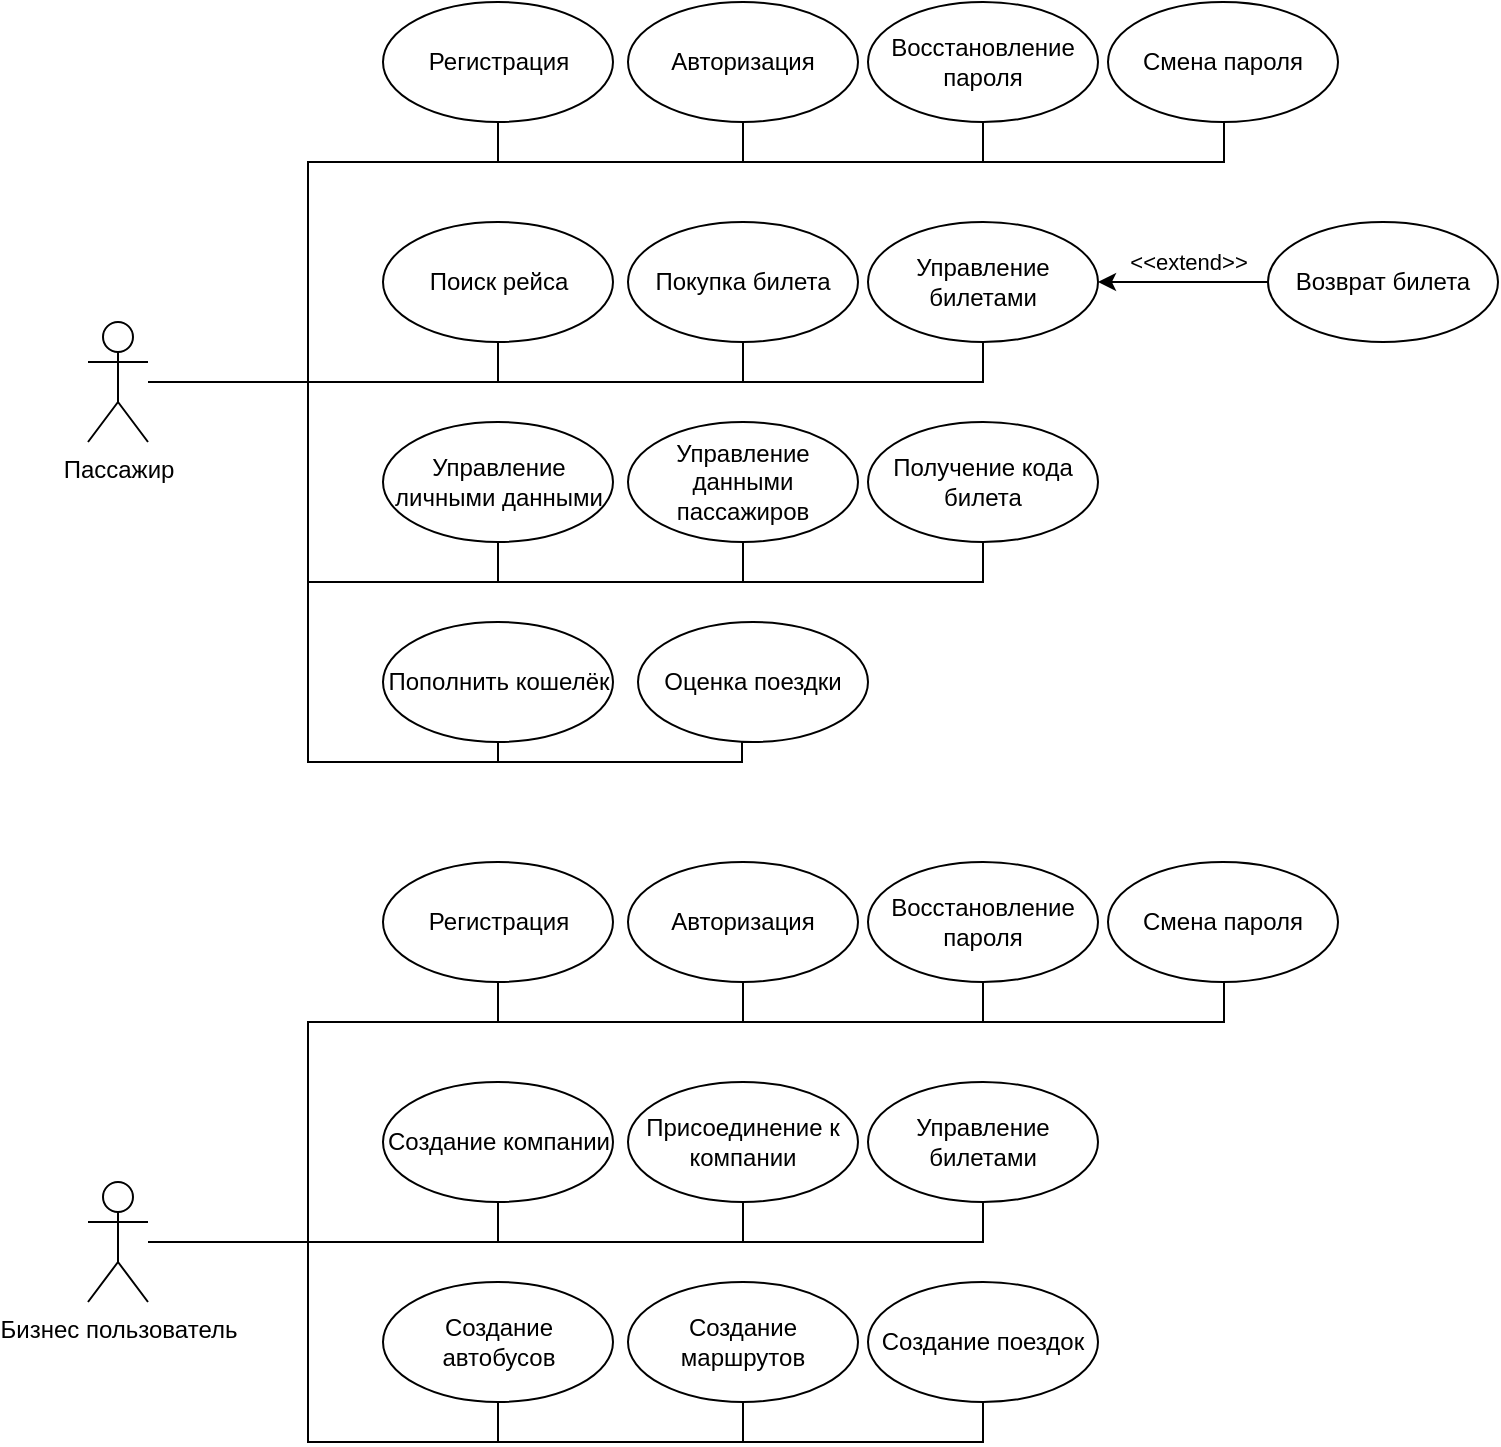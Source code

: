 <mxfile version="18.1.1" type="github">
  <diagram id="bhWJjHYsQp80wAiTMl3r" name="Page-1">
    <mxGraphModel dx="1422" dy="762" grid="0" gridSize="10" guides="1" tooltips="1" connect="1" arrows="1" fold="1" page="1" pageScale="1" pageWidth="1169" pageHeight="827" math="0" shadow="0">
      <root>
        <mxCell id="0" />
        <mxCell id="1" parent="0" />
        <mxCell id="cZcYXaFnt8pPJqils_Be-18" style="edgeStyle=orthogonalEdgeStyle;rounded=0;orthogonalLoop=1;jettySize=auto;html=1;endArrow=none;endFill=0;" parent="1" source="cZcYXaFnt8pPJqils_Be-1" target="cZcYXaFnt8pPJqils_Be-2" edge="1">
          <mxGeometry relative="1" as="geometry">
            <Array as="points">
              <mxPoint x="207" y="241" />
              <mxPoint x="207" y="131" />
              <mxPoint x="302" y="131" />
            </Array>
          </mxGeometry>
        </mxCell>
        <mxCell id="cZcYXaFnt8pPJqils_Be-19" style="edgeStyle=orthogonalEdgeStyle;rounded=0;orthogonalLoop=1;jettySize=auto;html=1;entryX=0.5;entryY=1;entryDx=0;entryDy=0;endArrow=none;endFill=0;" parent="1" source="cZcYXaFnt8pPJqils_Be-1" target="cZcYXaFnt8pPJqils_Be-3" edge="1">
          <mxGeometry relative="1" as="geometry">
            <Array as="points">
              <mxPoint x="207" y="241" />
              <mxPoint x="207" y="131" />
              <mxPoint x="425" y="131" />
            </Array>
          </mxGeometry>
        </mxCell>
        <mxCell id="cZcYXaFnt8pPJqils_Be-20" style="edgeStyle=orthogonalEdgeStyle;rounded=0;orthogonalLoop=1;jettySize=auto;html=1;entryX=0.5;entryY=1;entryDx=0;entryDy=0;endArrow=none;endFill=0;strokeColor=default;" parent="1" source="cZcYXaFnt8pPJqils_Be-1" target="cZcYXaFnt8pPJqils_Be-4" edge="1">
          <mxGeometry relative="1" as="geometry">
            <Array as="points">
              <mxPoint x="207" y="241" />
              <mxPoint x="207" y="131" />
              <mxPoint x="545" y="131" />
            </Array>
          </mxGeometry>
        </mxCell>
        <mxCell id="cZcYXaFnt8pPJqils_Be-21" style="edgeStyle=orthogonalEdgeStyle;rounded=0;orthogonalLoop=1;jettySize=auto;html=1;entryX=0.5;entryY=1;entryDx=0;entryDy=0;endArrow=none;endFill=0;" parent="1" source="cZcYXaFnt8pPJqils_Be-1" target="cZcYXaFnt8pPJqils_Be-6" edge="1">
          <mxGeometry relative="1" as="geometry" />
        </mxCell>
        <mxCell id="cZcYXaFnt8pPJqils_Be-22" style="edgeStyle=orthogonalEdgeStyle;rounded=0;orthogonalLoop=1;jettySize=auto;html=1;entryX=0.5;entryY=1;entryDx=0;entryDy=0;endArrow=none;endFill=0;" parent="1" source="cZcYXaFnt8pPJqils_Be-1" target="cZcYXaFnt8pPJqils_Be-7" edge="1">
          <mxGeometry relative="1" as="geometry" />
        </mxCell>
        <mxCell id="cZcYXaFnt8pPJqils_Be-23" style="edgeStyle=orthogonalEdgeStyle;rounded=0;orthogonalLoop=1;jettySize=auto;html=1;entryX=0.5;entryY=1;entryDx=0;entryDy=0;endArrow=none;endFill=0;" parent="1" source="cZcYXaFnt8pPJqils_Be-1" target="cZcYXaFnt8pPJqils_Be-12" edge="1">
          <mxGeometry relative="1" as="geometry" />
        </mxCell>
        <mxCell id="cZcYXaFnt8pPJqils_Be-27" style="edgeStyle=orthogonalEdgeStyle;rounded=0;orthogonalLoop=1;jettySize=auto;html=1;entryX=0.5;entryY=1;entryDx=0;entryDy=0;startArrow=none;startFill=0;endArrow=none;endFill=0;" parent="1" source="cZcYXaFnt8pPJqils_Be-1" target="cZcYXaFnt8pPJqils_Be-9" edge="1">
          <mxGeometry relative="1" as="geometry">
            <Array as="points">
              <mxPoint x="207" y="241" />
              <mxPoint x="207" y="341" />
              <mxPoint x="302" y="341" />
            </Array>
          </mxGeometry>
        </mxCell>
        <mxCell id="cZcYXaFnt8pPJqils_Be-28" style="edgeStyle=orthogonalEdgeStyle;rounded=0;orthogonalLoop=1;jettySize=auto;html=1;entryX=0.5;entryY=1;entryDx=0;entryDy=0;startArrow=none;startFill=0;endArrow=none;endFill=0;" parent="1" source="cZcYXaFnt8pPJqils_Be-1" target="cZcYXaFnt8pPJqils_Be-10" edge="1">
          <mxGeometry relative="1" as="geometry">
            <Array as="points">
              <mxPoint x="207" y="241" />
              <mxPoint x="207" y="341" />
              <mxPoint x="425" y="341" />
            </Array>
          </mxGeometry>
        </mxCell>
        <mxCell id="cZcYXaFnt8pPJqils_Be-29" style="edgeStyle=orthogonalEdgeStyle;rounded=0;orthogonalLoop=1;jettySize=auto;html=1;entryX=0.5;entryY=1;entryDx=0;entryDy=0;startArrow=none;startFill=0;endArrow=none;endFill=0;" parent="1" source="cZcYXaFnt8pPJqils_Be-1" target="cZcYXaFnt8pPJqils_Be-14" edge="1">
          <mxGeometry relative="1" as="geometry">
            <Array as="points">
              <mxPoint x="207" y="241" />
              <mxPoint x="207" y="341" />
              <mxPoint x="545" y="341" />
            </Array>
          </mxGeometry>
        </mxCell>
        <mxCell id="cZcYXaFnt8pPJqils_Be-31" style="edgeStyle=orthogonalEdgeStyle;rounded=0;orthogonalLoop=1;jettySize=auto;html=1;entryX=0.5;entryY=1;entryDx=0;entryDy=0;startArrow=none;startFill=0;endArrow=none;endFill=0;" parent="1" source="cZcYXaFnt8pPJqils_Be-1" target="cZcYXaFnt8pPJqils_Be-11" edge="1">
          <mxGeometry relative="1" as="geometry">
            <Array as="points">
              <mxPoint x="207" y="241" />
              <mxPoint x="207" y="431" />
              <mxPoint x="302" y="431" />
            </Array>
          </mxGeometry>
        </mxCell>
        <mxCell id="cZcYXaFnt8pPJqils_Be-32" style="edgeStyle=orthogonalEdgeStyle;rounded=0;orthogonalLoop=1;jettySize=auto;html=1;entryX=0.5;entryY=1;entryDx=0;entryDy=0;startArrow=none;startFill=0;endArrow=none;endFill=0;" parent="1" source="cZcYXaFnt8pPJqils_Be-1" target="cZcYXaFnt8pPJqils_Be-16" edge="1">
          <mxGeometry relative="1" as="geometry">
            <Array as="points">
              <mxPoint x="207" y="241" />
              <mxPoint x="207" y="431" />
              <mxPoint x="424" y="431" />
              <mxPoint x="424" y="421" />
            </Array>
          </mxGeometry>
        </mxCell>
        <mxCell id="H7Oe9T9V5wKdsCzgF0X0-2" style="edgeStyle=orthogonalEdgeStyle;rounded=0;orthogonalLoop=1;jettySize=auto;html=1;endArrow=none;endFill=0;" edge="1" parent="1" source="cZcYXaFnt8pPJqils_Be-1" target="H7Oe9T9V5wKdsCzgF0X0-1">
          <mxGeometry relative="1" as="geometry">
            <Array as="points">
              <mxPoint x="207" y="241" />
              <mxPoint x="207" y="131" />
              <mxPoint x="665" y="131" />
            </Array>
          </mxGeometry>
        </mxCell>
        <mxCell id="cZcYXaFnt8pPJqils_Be-1" value="Пассажир" style="shape=umlActor;verticalLabelPosition=bottom;verticalAlign=top;html=1;outlineConnect=0;" parent="1" vertex="1">
          <mxGeometry x="97" y="211" width="30" height="60" as="geometry" />
        </mxCell>
        <mxCell id="cZcYXaFnt8pPJqils_Be-2" value="Регистрация" style="ellipse;whiteSpace=wrap;html=1;" parent="1" vertex="1">
          <mxGeometry x="244.5" y="51" width="115" height="60" as="geometry" />
        </mxCell>
        <mxCell id="cZcYXaFnt8pPJqils_Be-3" value="Авторизация" style="ellipse;whiteSpace=wrap;html=1;" parent="1" vertex="1">
          <mxGeometry x="367" y="51" width="115" height="60" as="geometry" />
        </mxCell>
        <mxCell id="cZcYXaFnt8pPJqils_Be-4" value="Восстановление пароля" style="ellipse;whiteSpace=wrap;html=1;" parent="1" vertex="1">
          <mxGeometry x="487" y="51" width="115" height="60" as="geometry" />
        </mxCell>
        <mxCell id="cZcYXaFnt8pPJqils_Be-6" value="Поиск рейса" style="ellipse;whiteSpace=wrap;html=1;" parent="1" vertex="1">
          <mxGeometry x="244.5" y="161" width="115" height="60" as="geometry" />
        </mxCell>
        <mxCell id="cZcYXaFnt8pPJqils_Be-7" value="Покупка билета" style="ellipse;whiteSpace=wrap;html=1;" parent="1" vertex="1">
          <mxGeometry x="367" y="161" width="115" height="60" as="geometry" />
        </mxCell>
        <mxCell id="cZcYXaFnt8pPJqils_Be-9" value="Управление личными данными" style="ellipse;whiteSpace=wrap;html=1;" parent="1" vertex="1">
          <mxGeometry x="244.5" y="261" width="115" height="60" as="geometry" />
        </mxCell>
        <mxCell id="cZcYXaFnt8pPJqils_Be-10" value="Управление данными пассажиров" style="ellipse;whiteSpace=wrap;html=1;" parent="1" vertex="1">
          <mxGeometry x="367" y="261" width="115" height="60" as="geometry" />
        </mxCell>
        <mxCell id="cZcYXaFnt8pPJqils_Be-11" value="Пополнить кошелёк" style="ellipse;whiteSpace=wrap;html=1;" parent="1" vertex="1">
          <mxGeometry x="244.5" y="361" width="115" height="60" as="geometry" />
        </mxCell>
        <mxCell id="cZcYXaFnt8pPJqils_Be-25" style="edgeStyle=orthogonalEdgeStyle;rounded=0;orthogonalLoop=1;jettySize=auto;html=1;endArrow=none;endFill=0;startArrow=classic;startFill=1;" parent="1" source="cZcYXaFnt8pPJqils_Be-12" target="cZcYXaFnt8pPJqils_Be-13" edge="1">
          <mxGeometry relative="1" as="geometry" />
        </mxCell>
        <mxCell id="cZcYXaFnt8pPJqils_Be-26" value="&amp;lt;&amp;lt;extend&amp;gt;&amp;gt;" style="edgeLabel;html=1;align=center;verticalAlign=middle;resizable=0;points=[];" parent="cZcYXaFnt8pPJqils_Be-25" vertex="1" connectable="0">
          <mxGeometry x="-0.175" relative="1" as="geometry">
            <mxPoint x="10" y="-10" as="offset" />
          </mxGeometry>
        </mxCell>
        <mxCell id="cZcYXaFnt8pPJqils_Be-12" value="Управление билетами" style="ellipse;whiteSpace=wrap;html=1;" parent="1" vertex="1">
          <mxGeometry x="487" y="161" width="115" height="60" as="geometry" />
        </mxCell>
        <mxCell id="cZcYXaFnt8pPJqils_Be-13" value="Возврат билета" style="ellipse;whiteSpace=wrap;html=1;" parent="1" vertex="1">
          <mxGeometry x="687" y="161" width="115" height="60" as="geometry" />
        </mxCell>
        <mxCell id="cZcYXaFnt8pPJqils_Be-14" value="Получение кода билета" style="ellipse;whiteSpace=wrap;html=1;" parent="1" vertex="1">
          <mxGeometry x="487" y="261" width="115" height="60" as="geometry" />
        </mxCell>
        <mxCell id="cZcYXaFnt8pPJqils_Be-16" value="Оценка поездки" style="ellipse;whiteSpace=wrap;html=1;" parent="1" vertex="1">
          <mxGeometry x="372" y="361" width="115" height="60" as="geometry" />
        </mxCell>
        <mxCell id="H7Oe9T9V5wKdsCzgF0X0-1" value="Смена пароля" style="ellipse;whiteSpace=wrap;html=1;" vertex="1" parent="1">
          <mxGeometry x="607" y="51" width="115" height="60" as="geometry" />
        </mxCell>
        <mxCell id="H7Oe9T9V5wKdsCzgF0X0-3" style="edgeStyle=orthogonalEdgeStyle;rounded=0;orthogonalLoop=1;jettySize=auto;html=1;endArrow=none;endFill=0;" edge="1" parent="1" source="H7Oe9T9V5wKdsCzgF0X0-15" target="H7Oe9T9V5wKdsCzgF0X0-16">
          <mxGeometry relative="1" as="geometry">
            <Array as="points">
              <mxPoint x="207" y="671" />
              <mxPoint x="207" y="561" />
              <mxPoint x="302" y="561" />
            </Array>
          </mxGeometry>
        </mxCell>
        <mxCell id="H7Oe9T9V5wKdsCzgF0X0-4" style="edgeStyle=orthogonalEdgeStyle;rounded=0;orthogonalLoop=1;jettySize=auto;html=1;entryX=0.5;entryY=1;entryDx=0;entryDy=0;endArrow=none;endFill=0;" edge="1" parent="1" source="H7Oe9T9V5wKdsCzgF0X0-15" target="H7Oe9T9V5wKdsCzgF0X0-17">
          <mxGeometry relative="1" as="geometry">
            <Array as="points">
              <mxPoint x="207" y="671" />
              <mxPoint x="207" y="561" />
              <mxPoint x="425" y="561" />
            </Array>
          </mxGeometry>
        </mxCell>
        <mxCell id="H7Oe9T9V5wKdsCzgF0X0-5" style="edgeStyle=orthogonalEdgeStyle;rounded=0;orthogonalLoop=1;jettySize=auto;html=1;entryX=0.5;entryY=1;entryDx=0;entryDy=0;endArrow=none;endFill=0;strokeColor=default;" edge="1" parent="1" source="H7Oe9T9V5wKdsCzgF0X0-15" target="H7Oe9T9V5wKdsCzgF0X0-18">
          <mxGeometry relative="1" as="geometry">
            <Array as="points">
              <mxPoint x="207" y="671" />
              <mxPoint x="207" y="561" />
              <mxPoint x="545" y="561" />
            </Array>
          </mxGeometry>
        </mxCell>
        <mxCell id="H7Oe9T9V5wKdsCzgF0X0-6" style="edgeStyle=orthogonalEdgeStyle;rounded=0;orthogonalLoop=1;jettySize=auto;html=1;entryX=0.5;entryY=1;entryDx=0;entryDy=0;endArrow=none;endFill=0;" edge="1" parent="1" source="H7Oe9T9V5wKdsCzgF0X0-15" target="H7Oe9T9V5wKdsCzgF0X0-19">
          <mxGeometry relative="1" as="geometry" />
        </mxCell>
        <mxCell id="H7Oe9T9V5wKdsCzgF0X0-7" style="edgeStyle=orthogonalEdgeStyle;rounded=0;orthogonalLoop=1;jettySize=auto;html=1;entryX=0.5;entryY=1;entryDx=0;entryDy=0;endArrow=none;endFill=0;" edge="1" parent="1" source="H7Oe9T9V5wKdsCzgF0X0-15" target="H7Oe9T9V5wKdsCzgF0X0-20">
          <mxGeometry relative="1" as="geometry" />
        </mxCell>
        <mxCell id="H7Oe9T9V5wKdsCzgF0X0-8" style="edgeStyle=orthogonalEdgeStyle;rounded=0;orthogonalLoop=1;jettySize=auto;html=1;entryX=0.5;entryY=1;entryDx=0;entryDy=0;endArrow=none;endFill=0;" edge="1" parent="1" source="H7Oe9T9V5wKdsCzgF0X0-15" target="H7Oe9T9V5wKdsCzgF0X0-26">
          <mxGeometry relative="1" as="geometry" />
        </mxCell>
        <mxCell id="H7Oe9T9V5wKdsCzgF0X0-9" style="edgeStyle=orthogonalEdgeStyle;rounded=0;orthogonalLoop=1;jettySize=auto;html=1;entryX=0.5;entryY=1;entryDx=0;entryDy=0;startArrow=none;startFill=0;endArrow=none;endFill=0;" edge="1" parent="1" source="H7Oe9T9V5wKdsCzgF0X0-15" target="H7Oe9T9V5wKdsCzgF0X0-21">
          <mxGeometry relative="1" as="geometry">
            <Array as="points">
              <mxPoint x="207" y="671" />
              <mxPoint x="207" y="771" />
              <mxPoint x="302" y="771" />
            </Array>
          </mxGeometry>
        </mxCell>
        <mxCell id="H7Oe9T9V5wKdsCzgF0X0-10" style="edgeStyle=orthogonalEdgeStyle;rounded=0;orthogonalLoop=1;jettySize=auto;html=1;entryX=0.5;entryY=1;entryDx=0;entryDy=0;startArrow=none;startFill=0;endArrow=none;endFill=0;" edge="1" parent="1" source="H7Oe9T9V5wKdsCzgF0X0-15" target="H7Oe9T9V5wKdsCzgF0X0-22">
          <mxGeometry relative="1" as="geometry">
            <Array as="points">
              <mxPoint x="207" y="671" />
              <mxPoint x="207" y="771" />
              <mxPoint x="425" y="771" />
            </Array>
          </mxGeometry>
        </mxCell>
        <mxCell id="H7Oe9T9V5wKdsCzgF0X0-11" style="edgeStyle=orthogonalEdgeStyle;rounded=0;orthogonalLoop=1;jettySize=auto;html=1;entryX=0.5;entryY=1;entryDx=0;entryDy=0;startArrow=none;startFill=0;endArrow=none;endFill=0;" edge="1" parent="1" source="H7Oe9T9V5wKdsCzgF0X0-15" target="H7Oe9T9V5wKdsCzgF0X0-28">
          <mxGeometry relative="1" as="geometry">
            <Array as="points">
              <mxPoint x="207" y="671" />
              <mxPoint x="207" y="771" />
              <mxPoint x="545" y="771" />
            </Array>
          </mxGeometry>
        </mxCell>
        <mxCell id="H7Oe9T9V5wKdsCzgF0X0-14" style="edgeStyle=orthogonalEdgeStyle;rounded=0;orthogonalLoop=1;jettySize=auto;html=1;endArrow=none;endFill=0;" edge="1" parent="1" source="H7Oe9T9V5wKdsCzgF0X0-15" target="H7Oe9T9V5wKdsCzgF0X0-30">
          <mxGeometry relative="1" as="geometry">
            <Array as="points">
              <mxPoint x="207" y="671" />
              <mxPoint x="207" y="561" />
              <mxPoint x="665" y="561" />
            </Array>
          </mxGeometry>
        </mxCell>
        <mxCell id="H7Oe9T9V5wKdsCzgF0X0-15" value="Бизнес пользователь" style="shape=umlActor;verticalLabelPosition=bottom;verticalAlign=top;html=1;outlineConnect=0;" vertex="1" parent="1">
          <mxGeometry x="97" y="641" width="30" height="60" as="geometry" />
        </mxCell>
        <mxCell id="H7Oe9T9V5wKdsCzgF0X0-16" value="Регистрация" style="ellipse;whiteSpace=wrap;html=1;" vertex="1" parent="1">
          <mxGeometry x="244.5" y="481" width="115" height="60" as="geometry" />
        </mxCell>
        <mxCell id="H7Oe9T9V5wKdsCzgF0X0-17" value="Авторизация" style="ellipse;whiteSpace=wrap;html=1;" vertex="1" parent="1">
          <mxGeometry x="367" y="481" width="115" height="60" as="geometry" />
        </mxCell>
        <mxCell id="H7Oe9T9V5wKdsCzgF0X0-18" value="Восстановление пароля" style="ellipse;whiteSpace=wrap;html=1;" vertex="1" parent="1">
          <mxGeometry x="487" y="481" width="115" height="60" as="geometry" />
        </mxCell>
        <mxCell id="H7Oe9T9V5wKdsCzgF0X0-19" value="Создание компании" style="ellipse;whiteSpace=wrap;html=1;" vertex="1" parent="1">
          <mxGeometry x="244.5" y="591" width="115" height="60" as="geometry" />
        </mxCell>
        <mxCell id="H7Oe9T9V5wKdsCzgF0X0-20" value="Присоединение к компании" style="ellipse;whiteSpace=wrap;html=1;" vertex="1" parent="1">
          <mxGeometry x="367" y="591" width="115" height="60" as="geometry" />
        </mxCell>
        <mxCell id="H7Oe9T9V5wKdsCzgF0X0-21" value="Создание автобусов" style="ellipse;whiteSpace=wrap;html=1;" vertex="1" parent="1">
          <mxGeometry x="244.5" y="691" width="115" height="60" as="geometry" />
        </mxCell>
        <mxCell id="H7Oe9T9V5wKdsCzgF0X0-22" value="Создание маршрутов" style="ellipse;whiteSpace=wrap;html=1;" vertex="1" parent="1">
          <mxGeometry x="367" y="691" width="115" height="60" as="geometry" />
        </mxCell>
        <mxCell id="H7Oe9T9V5wKdsCzgF0X0-26" value="Управление билетами" style="ellipse;whiteSpace=wrap;html=1;" vertex="1" parent="1">
          <mxGeometry x="487" y="591" width="115" height="60" as="geometry" />
        </mxCell>
        <mxCell id="H7Oe9T9V5wKdsCzgF0X0-28" value="Создание поездок" style="ellipse;whiteSpace=wrap;html=1;" vertex="1" parent="1">
          <mxGeometry x="487" y="691" width="115" height="60" as="geometry" />
        </mxCell>
        <mxCell id="H7Oe9T9V5wKdsCzgF0X0-30" value="Смена пароля" style="ellipse;whiteSpace=wrap;html=1;" vertex="1" parent="1">
          <mxGeometry x="607" y="481" width="115" height="60" as="geometry" />
        </mxCell>
      </root>
    </mxGraphModel>
  </diagram>
</mxfile>
